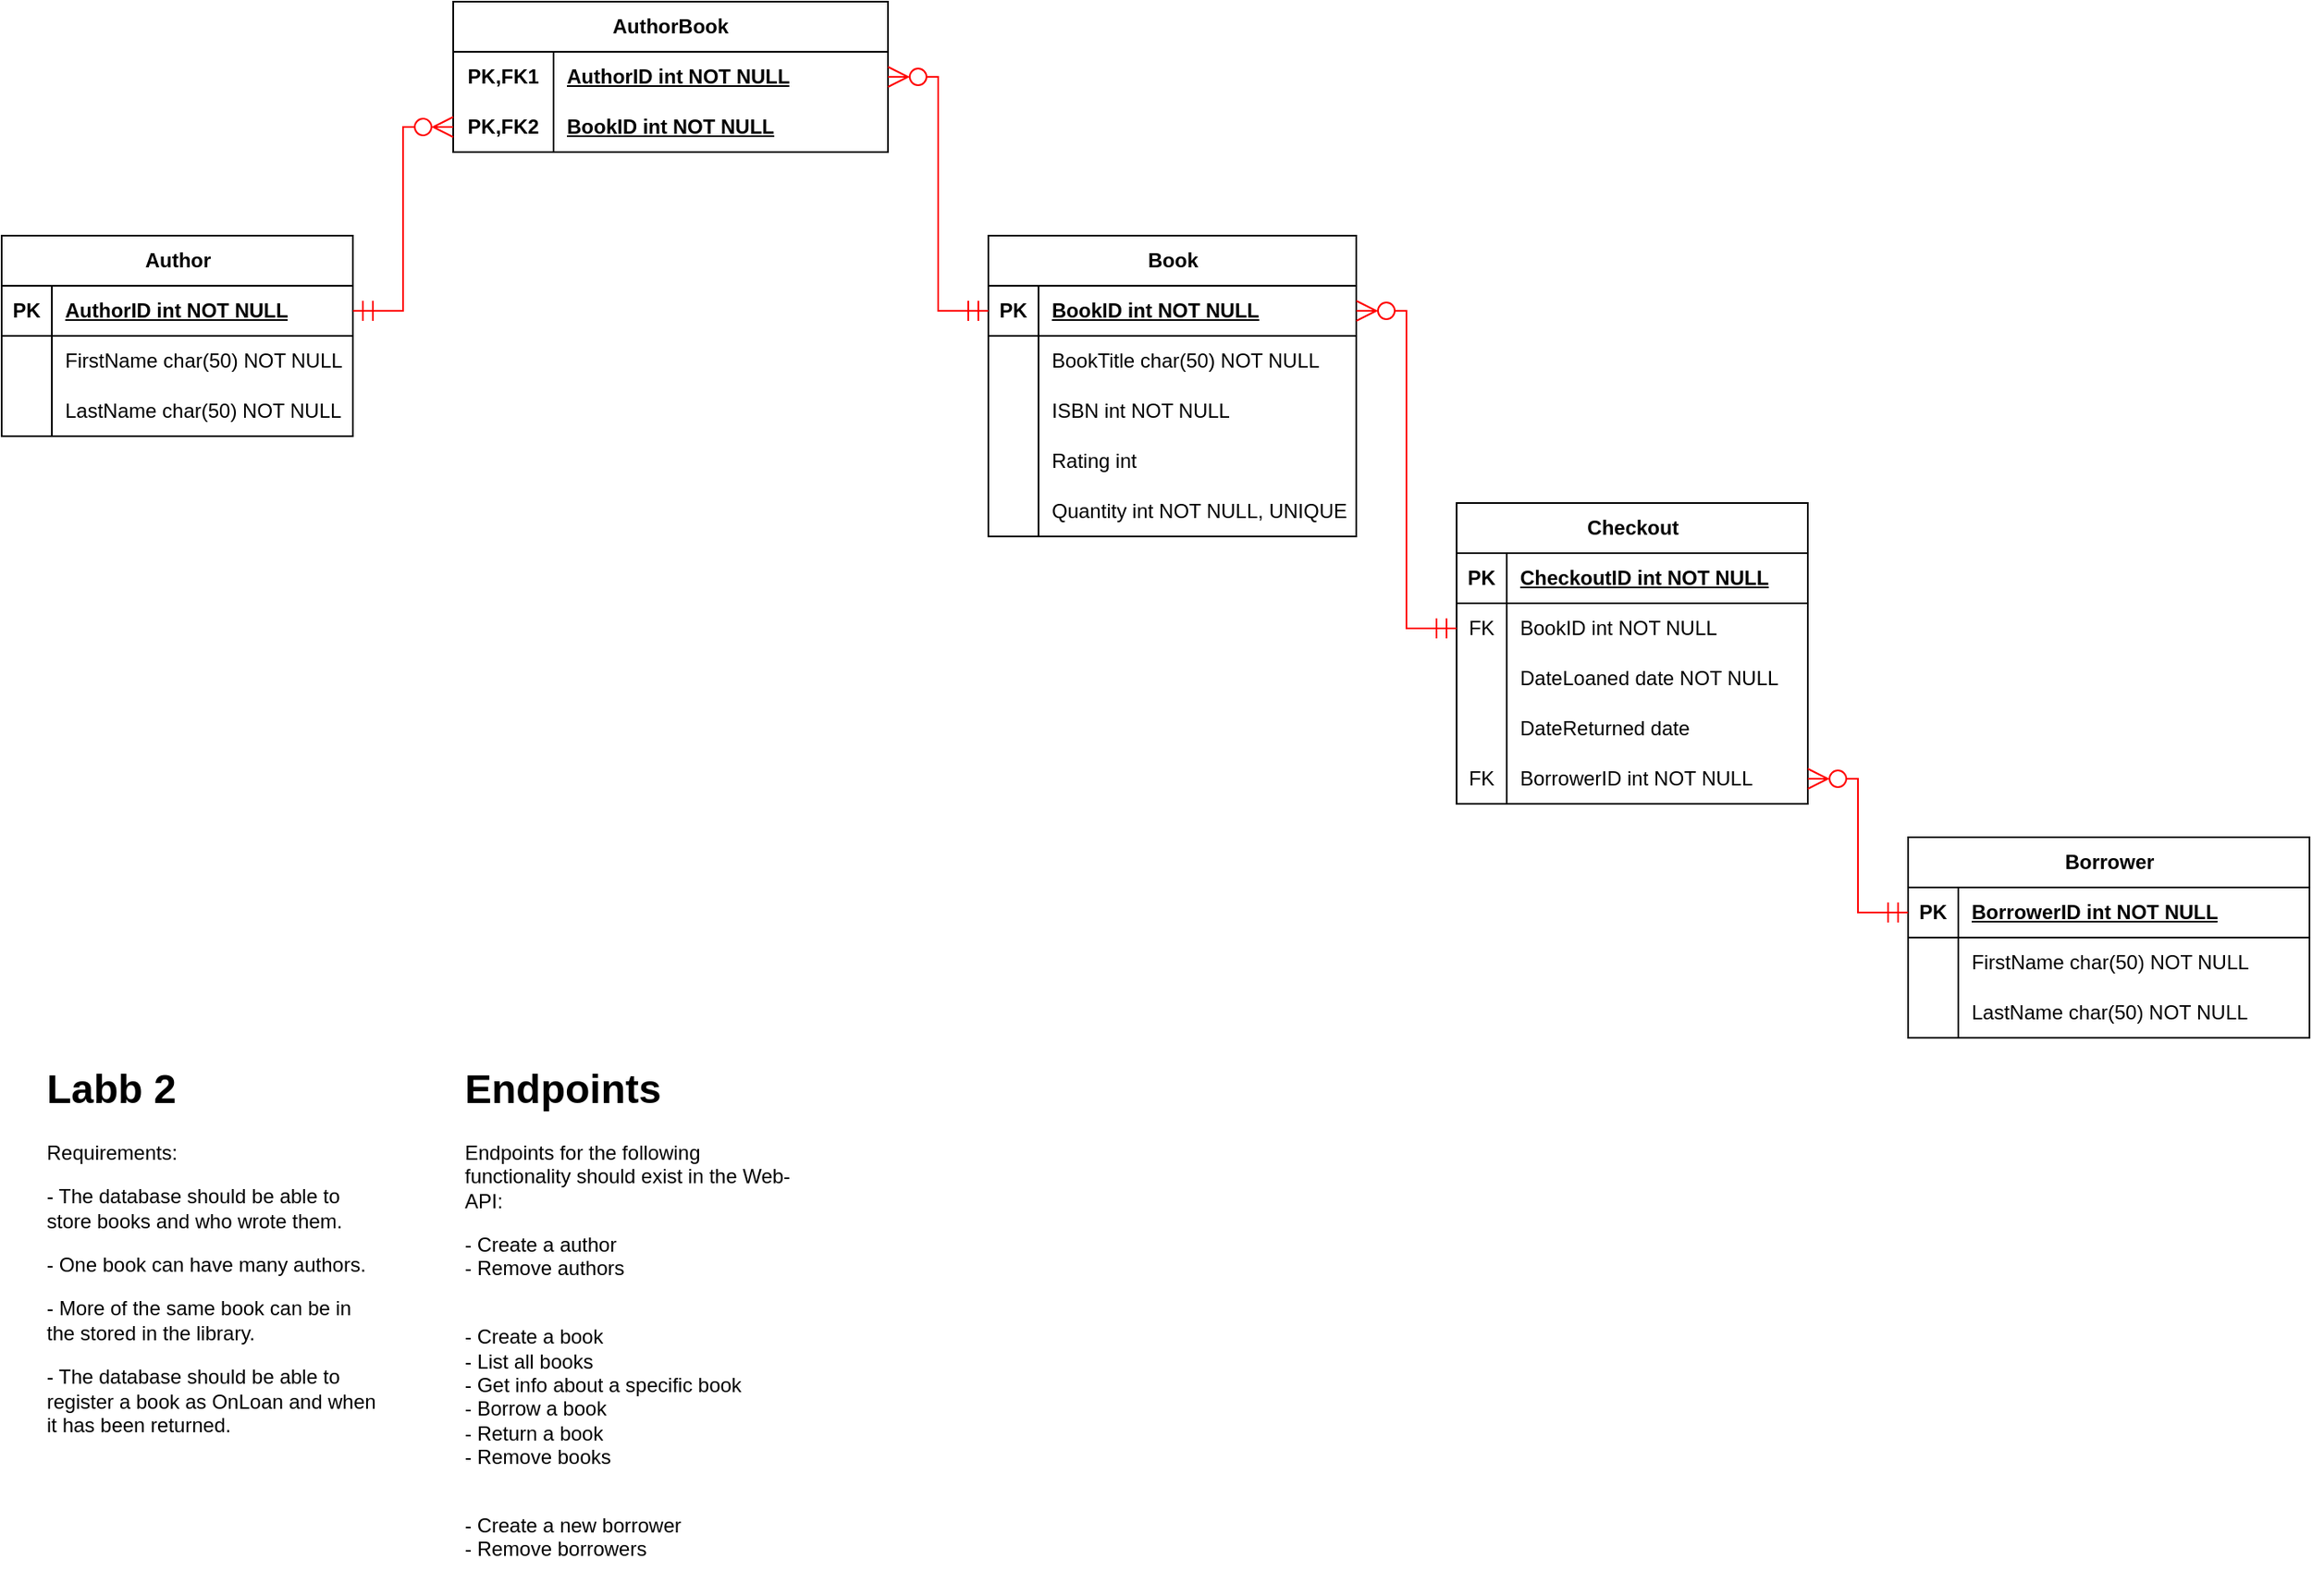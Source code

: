 <mxfile version="26.0.5">
  <diagram id="R2lEEEUBdFMjLlhIrx00" name="Page-1">
    <mxGraphModel dx="829" dy="1539" grid="1" gridSize="10" guides="1" tooltips="1" connect="1" arrows="1" fold="1" page="1" pageScale="1" pageWidth="850" pageHeight="1100" math="0" shadow="0" extFonts="Permanent Marker^https://fonts.googleapis.com/css?family=Permanent+Marker">
      <root>
        <mxCell id="0" />
        <mxCell id="1" parent="0" />
        <mxCell id="jyX-5wP8GBcwN6ynJ2SO-1" value="&lt;h1 style=&quot;margin-top: 0px;&quot;&gt;Labb 2&lt;/h1&gt;&lt;p&gt;Requirements:&lt;/p&gt;&lt;p&gt;- The database should be able to store books and who wrote them.&lt;/p&gt;&lt;p&gt;- One book can have many authors.&lt;/p&gt;&lt;p&gt;- More of the same book can be in the stored in the library.&lt;/p&gt;&lt;p&gt;- The database should be able to register a book as OnLoan and when it has been returned.&lt;/p&gt;" style="text;html=1;whiteSpace=wrap;overflow=hidden;rounded=0;" parent="1" vertex="1">
          <mxGeometry x="235" y="-470" width="200" height="250" as="geometry" />
        </mxCell>
        <mxCell id="jyX-5wP8GBcwN6ynJ2SO-2" value="&lt;h1 style=&quot;margin-top: 0px;&quot;&gt;Endpoints&lt;/h1&gt;&lt;p&gt;Endpoints for the following functionality should exist in the Web-API:&lt;/p&gt;&lt;p&gt;- Create a author&lt;br&gt;- Remove authors&lt;br&gt;&lt;br&gt;&lt;/p&gt;&lt;p&gt;- Create a book&lt;br&gt;- List all books&lt;br&gt;- Get info about a specific book&lt;br&gt;- Borrow a book&lt;br&gt;&lt;span style=&quot;background-color: transparent; color: light-dark(rgb(0, 0, 0), rgb(255, 255, 255));&quot;&gt;- Return a book&lt;br&gt;&lt;/span&gt;&lt;span style=&quot;background-color: transparent; color: light-dark(rgb(0, 0, 0), rgb(255, 255, 255));&quot;&gt;- Remove books&lt;/span&gt;&lt;/p&gt;&lt;p&gt;&lt;br&gt;- Create a new borrower&lt;br&gt;- Remove borrowers&lt;/p&gt;&lt;p&gt;&lt;br&gt;&lt;/p&gt;&lt;p&gt;&lt;br&gt;&lt;/p&gt;&lt;p&gt;&lt;br&gt;&lt;/p&gt;&lt;p&gt;&lt;br&gt;&lt;/p&gt;" style="text;html=1;whiteSpace=wrap;overflow=hidden;rounded=0;" parent="1" vertex="1">
          <mxGeometry x="485" y="-470" width="200" height="320" as="geometry" />
        </mxCell>
        <mxCell id="jyX-5wP8GBcwN6ynJ2SO-28" value="Author" style="shape=table;startSize=30;container=1;collapsible=1;childLayout=tableLayout;fixedRows=1;rowLines=0;fontStyle=1;align=center;resizeLast=1;html=1;" parent="1" vertex="1">
          <mxGeometry x="210" y="-960" width="210" height="120" as="geometry" />
        </mxCell>
        <mxCell id="jyX-5wP8GBcwN6ynJ2SO-29" value="" style="shape=tableRow;horizontal=0;startSize=0;swimlaneHead=0;swimlaneBody=0;fillColor=none;collapsible=0;dropTarget=0;points=[[0,0.5],[1,0.5]];portConstraint=eastwest;top=0;left=0;right=0;bottom=1;" parent="jyX-5wP8GBcwN6ynJ2SO-28" vertex="1">
          <mxGeometry y="30" width="210" height="30" as="geometry" />
        </mxCell>
        <mxCell id="jyX-5wP8GBcwN6ynJ2SO-30" value="PK" style="shape=partialRectangle;connectable=0;fillColor=none;top=0;left=0;bottom=0;right=0;fontStyle=1;overflow=hidden;whiteSpace=wrap;html=1;" parent="jyX-5wP8GBcwN6ynJ2SO-29" vertex="1">
          <mxGeometry width="30" height="30" as="geometry">
            <mxRectangle width="30" height="30" as="alternateBounds" />
          </mxGeometry>
        </mxCell>
        <mxCell id="jyX-5wP8GBcwN6ynJ2SO-31" value="AuthorID int NOT NULL" style="shape=partialRectangle;connectable=0;fillColor=none;top=0;left=0;bottom=0;right=0;align=left;spacingLeft=6;fontStyle=5;overflow=hidden;whiteSpace=wrap;html=1;" parent="jyX-5wP8GBcwN6ynJ2SO-29" vertex="1">
          <mxGeometry x="30" width="180" height="30" as="geometry">
            <mxRectangle width="180" height="30" as="alternateBounds" />
          </mxGeometry>
        </mxCell>
        <mxCell id="jyX-5wP8GBcwN6ynJ2SO-32" value="" style="shape=tableRow;horizontal=0;startSize=0;swimlaneHead=0;swimlaneBody=0;fillColor=none;collapsible=0;dropTarget=0;points=[[0,0.5],[1,0.5]];portConstraint=eastwest;top=0;left=0;right=0;bottom=0;" parent="jyX-5wP8GBcwN6ynJ2SO-28" vertex="1">
          <mxGeometry y="60" width="210" height="30" as="geometry" />
        </mxCell>
        <mxCell id="jyX-5wP8GBcwN6ynJ2SO-33" value="" style="shape=partialRectangle;connectable=0;fillColor=none;top=0;left=0;bottom=0;right=0;editable=1;overflow=hidden;whiteSpace=wrap;html=1;" parent="jyX-5wP8GBcwN6ynJ2SO-32" vertex="1">
          <mxGeometry width="30" height="30" as="geometry">
            <mxRectangle width="30" height="30" as="alternateBounds" />
          </mxGeometry>
        </mxCell>
        <mxCell id="jyX-5wP8GBcwN6ynJ2SO-34" value="FirstName char(50) NOT NULL" style="shape=partialRectangle;connectable=0;fillColor=none;top=0;left=0;bottom=0;right=0;align=left;spacingLeft=6;overflow=hidden;whiteSpace=wrap;html=1;" parent="jyX-5wP8GBcwN6ynJ2SO-32" vertex="1">
          <mxGeometry x="30" width="180" height="30" as="geometry">
            <mxRectangle width="180" height="30" as="alternateBounds" />
          </mxGeometry>
        </mxCell>
        <mxCell id="jyX-5wP8GBcwN6ynJ2SO-178" value="" style="shape=tableRow;horizontal=0;startSize=0;swimlaneHead=0;swimlaneBody=0;fillColor=none;collapsible=0;dropTarget=0;points=[[0,0.5],[1,0.5]];portConstraint=eastwest;top=0;left=0;right=0;bottom=0;" parent="jyX-5wP8GBcwN6ynJ2SO-28" vertex="1">
          <mxGeometry y="90" width="210" height="30" as="geometry" />
        </mxCell>
        <mxCell id="jyX-5wP8GBcwN6ynJ2SO-179" value="" style="shape=partialRectangle;connectable=0;fillColor=none;top=0;left=0;bottom=0;right=0;editable=1;overflow=hidden;whiteSpace=wrap;html=1;" parent="jyX-5wP8GBcwN6ynJ2SO-178" vertex="1">
          <mxGeometry width="30" height="30" as="geometry">
            <mxRectangle width="30" height="30" as="alternateBounds" />
          </mxGeometry>
        </mxCell>
        <mxCell id="jyX-5wP8GBcwN6ynJ2SO-180" value="LastName char(50) NOT NULL" style="shape=partialRectangle;connectable=0;fillColor=none;top=0;left=0;bottom=0;right=0;align=left;spacingLeft=6;overflow=hidden;whiteSpace=wrap;html=1;" parent="jyX-5wP8GBcwN6ynJ2SO-178" vertex="1">
          <mxGeometry x="30" width="180" height="30" as="geometry">
            <mxRectangle width="180" height="30" as="alternateBounds" />
          </mxGeometry>
        </mxCell>
        <mxCell id="jyX-5wP8GBcwN6ynJ2SO-35" value="Book" style="shape=table;startSize=30;container=1;collapsible=1;childLayout=tableLayout;fixedRows=1;rowLines=0;fontStyle=1;align=center;resizeLast=1;html=1;" parent="1" vertex="1">
          <mxGeometry x="800" y="-960" width="220" height="180" as="geometry" />
        </mxCell>
        <mxCell id="jyX-5wP8GBcwN6ynJ2SO-36" value="" style="shape=tableRow;horizontal=0;startSize=0;swimlaneHead=0;swimlaneBody=0;fillColor=none;collapsible=0;dropTarget=0;points=[[0,0.5],[1,0.5]];portConstraint=eastwest;top=0;left=0;right=0;bottom=1;" parent="jyX-5wP8GBcwN6ynJ2SO-35" vertex="1">
          <mxGeometry y="30" width="220" height="30" as="geometry" />
        </mxCell>
        <mxCell id="jyX-5wP8GBcwN6ynJ2SO-37" value="PK" style="shape=partialRectangle;connectable=0;fillColor=none;top=0;left=0;bottom=0;right=0;fontStyle=1;overflow=hidden;whiteSpace=wrap;html=1;" parent="jyX-5wP8GBcwN6ynJ2SO-36" vertex="1">
          <mxGeometry width="30" height="30" as="geometry">
            <mxRectangle width="30" height="30" as="alternateBounds" />
          </mxGeometry>
        </mxCell>
        <mxCell id="jyX-5wP8GBcwN6ynJ2SO-38" value="BookID int NOT NULL" style="shape=partialRectangle;connectable=0;fillColor=none;top=0;left=0;bottom=0;right=0;align=left;spacingLeft=6;fontStyle=5;overflow=hidden;whiteSpace=wrap;html=1;" parent="jyX-5wP8GBcwN6ynJ2SO-36" vertex="1">
          <mxGeometry x="30" width="190" height="30" as="geometry">
            <mxRectangle width="190" height="30" as="alternateBounds" />
          </mxGeometry>
        </mxCell>
        <mxCell id="jyX-5wP8GBcwN6ynJ2SO-42" value="" style="shape=tableRow;horizontal=0;startSize=0;swimlaneHead=0;swimlaneBody=0;fillColor=none;collapsible=0;dropTarget=0;points=[[0,0.5],[1,0.5]];portConstraint=eastwest;top=0;left=0;right=0;bottom=0;" parent="jyX-5wP8GBcwN6ynJ2SO-35" vertex="1">
          <mxGeometry y="60" width="220" height="30" as="geometry" />
        </mxCell>
        <mxCell id="jyX-5wP8GBcwN6ynJ2SO-43" value="" style="shape=partialRectangle;connectable=0;fillColor=none;top=0;left=0;bottom=0;right=0;editable=1;overflow=hidden;whiteSpace=wrap;html=1;" parent="jyX-5wP8GBcwN6ynJ2SO-42" vertex="1">
          <mxGeometry width="30" height="30" as="geometry">
            <mxRectangle width="30" height="30" as="alternateBounds" />
          </mxGeometry>
        </mxCell>
        <mxCell id="jyX-5wP8GBcwN6ynJ2SO-44" value="BookTitle char(50) NOT NULL" style="shape=partialRectangle;connectable=0;fillColor=none;top=0;left=0;bottom=0;right=0;align=left;spacingLeft=6;overflow=hidden;whiteSpace=wrap;html=1;" parent="jyX-5wP8GBcwN6ynJ2SO-42" vertex="1">
          <mxGeometry x="30" width="190" height="30" as="geometry">
            <mxRectangle width="190" height="30" as="alternateBounds" />
          </mxGeometry>
        </mxCell>
        <mxCell id="jyX-5wP8GBcwN6ynJ2SO-45" value="" style="shape=tableRow;horizontal=0;startSize=0;swimlaneHead=0;swimlaneBody=0;fillColor=none;collapsible=0;dropTarget=0;points=[[0,0.5],[1,0.5]];portConstraint=eastwest;top=0;left=0;right=0;bottom=0;" parent="jyX-5wP8GBcwN6ynJ2SO-35" vertex="1">
          <mxGeometry y="90" width="220" height="30" as="geometry" />
        </mxCell>
        <mxCell id="jyX-5wP8GBcwN6ynJ2SO-46" value="" style="shape=partialRectangle;connectable=0;fillColor=none;top=0;left=0;bottom=0;right=0;editable=1;overflow=hidden;whiteSpace=wrap;html=1;" parent="jyX-5wP8GBcwN6ynJ2SO-45" vertex="1">
          <mxGeometry width="30" height="30" as="geometry">
            <mxRectangle width="30" height="30" as="alternateBounds" />
          </mxGeometry>
        </mxCell>
        <mxCell id="jyX-5wP8GBcwN6ynJ2SO-47" value="ISBN int NOT NULL" style="shape=partialRectangle;connectable=0;fillColor=none;top=0;left=0;bottom=0;right=0;align=left;spacingLeft=6;overflow=hidden;whiteSpace=wrap;html=1;" parent="jyX-5wP8GBcwN6ynJ2SO-45" vertex="1">
          <mxGeometry x="30" width="190" height="30" as="geometry">
            <mxRectangle width="190" height="30" as="alternateBounds" />
          </mxGeometry>
        </mxCell>
        <mxCell id="jyX-5wP8GBcwN6ynJ2SO-48" value="" style="shape=tableRow;horizontal=0;startSize=0;swimlaneHead=0;swimlaneBody=0;fillColor=none;collapsible=0;dropTarget=0;points=[[0,0.5],[1,0.5]];portConstraint=eastwest;top=0;left=0;right=0;bottom=0;" parent="jyX-5wP8GBcwN6ynJ2SO-35" vertex="1">
          <mxGeometry y="120" width="220" height="30" as="geometry" />
        </mxCell>
        <mxCell id="jyX-5wP8GBcwN6ynJ2SO-49" value="" style="shape=partialRectangle;connectable=0;fillColor=none;top=0;left=0;bottom=0;right=0;editable=1;overflow=hidden;whiteSpace=wrap;html=1;" parent="jyX-5wP8GBcwN6ynJ2SO-48" vertex="1">
          <mxGeometry width="30" height="30" as="geometry">
            <mxRectangle width="30" height="30" as="alternateBounds" />
          </mxGeometry>
        </mxCell>
        <mxCell id="jyX-5wP8GBcwN6ynJ2SO-50" value="Rating int&amp;nbsp;" style="shape=partialRectangle;connectable=0;fillColor=none;top=0;left=0;bottom=0;right=0;align=left;spacingLeft=6;overflow=hidden;whiteSpace=wrap;html=1;" parent="jyX-5wP8GBcwN6ynJ2SO-48" vertex="1">
          <mxGeometry x="30" width="190" height="30" as="geometry">
            <mxRectangle width="190" height="30" as="alternateBounds" />
          </mxGeometry>
        </mxCell>
        <mxCell id="jyX-5wP8GBcwN6ynJ2SO-54" value="" style="shape=tableRow;horizontal=0;startSize=0;swimlaneHead=0;swimlaneBody=0;fillColor=none;collapsible=0;dropTarget=0;points=[[0,0.5],[1,0.5]];portConstraint=eastwest;top=0;left=0;right=0;bottom=0;" parent="jyX-5wP8GBcwN6ynJ2SO-35" vertex="1">
          <mxGeometry y="150" width="220" height="30" as="geometry" />
        </mxCell>
        <mxCell id="jyX-5wP8GBcwN6ynJ2SO-55" value="" style="shape=partialRectangle;connectable=0;fillColor=none;top=0;left=0;bottom=0;right=0;editable=1;overflow=hidden;whiteSpace=wrap;html=1;" parent="jyX-5wP8GBcwN6ynJ2SO-54" vertex="1">
          <mxGeometry width="30" height="30" as="geometry">
            <mxRectangle width="30" height="30" as="alternateBounds" />
          </mxGeometry>
        </mxCell>
        <mxCell id="jyX-5wP8GBcwN6ynJ2SO-56" value="Quantity int NOT NULL, UNIQUE" style="shape=partialRectangle;connectable=0;fillColor=none;top=0;left=0;bottom=0;right=0;align=left;spacingLeft=6;overflow=hidden;whiteSpace=wrap;html=1;" parent="jyX-5wP8GBcwN6ynJ2SO-54" vertex="1">
          <mxGeometry x="30" width="190" height="30" as="geometry">
            <mxRectangle width="190" height="30" as="alternateBounds" />
          </mxGeometry>
        </mxCell>
        <mxCell id="jyX-5wP8GBcwN6ynJ2SO-57" value="Borrower" style="shape=table;startSize=30;container=1;collapsible=1;childLayout=tableLayout;fixedRows=1;rowLines=0;fontStyle=1;align=center;resizeLast=1;html=1;" parent="1" vertex="1">
          <mxGeometry x="1350" y="-600" width="240" height="120" as="geometry" />
        </mxCell>
        <mxCell id="jyX-5wP8GBcwN6ynJ2SO-58" value="" style="shape=tableRow;horizontal=0;startSize=0;swimlaneHead=0;swimlaneBody=0;fillColor=none;collapsible=0;dropTarget=0;points=[[0,0.5],[1,0.5]];portConstraint=eastwest;top=0;left=0;right=0;bottom=1;" parent="jyX-5wP8GBcwN6ynJ2SO-57" vertex="1">
          <mxGeometry y="30" width="240" height="30" as="geometry" />
        </mxCell>
        <mxCell id="jyX-5wP8GBcwN6ynJ2SO-59" value="PK" style="shape=partialRectangle;connectable=0;fillColor=none;top=0;left=0;bottom=0;right=0;fontStyle=1;overflow=hidden;whiteSpace=wrap;html=1;" parent="jyX-5wP8GBcwN6ynJ2SO-58" vertex="1">
          <mxGeometry width="30" height="30" as="geometry">
            <mxRectangle width="30" height="30" as="alternateBounds" />
          </mxGeometry>
        </mxCell>
        <mxCell id="jyX-5wP8GBcwN6ynJ2SO-60" value="BorrowerID int NOT NULL" style="shape=partialRectangle;connectable=0;fillColor=none;top=0;left=0;bottom=0;right=0;align=left;spacingLeft=6;fontStyle=5;overflow=hidden;whiteSpace=wrap;html=1;" parent="jyX-5wP8GBcwN6ynJ2SO-58" vertex="1">
          <mxGeometry x="30" width="210" height="30" as="geometry">
            <mxRectangle width="210" height="30" as="alternateBounds" />
          </mxGeometry>
        </mxCell>
        <mxCell id="jyX-5wP8GBcwN6ynJ2SO-61" value="" style="shape=tableRow;horizontal=0;startSize=0;swimlaneHead=0;swimlaneBody=0;fillColor=none;collapsible=0;dropTarget=0;points=[[0,0.5],[1,0.5]];portConstraint=eastwest;top=0;left=0;right=0;bottom=0;" parent="jyX-5wP8GBcwN6ynJ2SO-57" vertex="1">
          <mxGeometry y="60" width="240" height="30" as="geometry" />
        </mxCell>
        <mxCell id="jyX-5wP8GBcwN6ynJ2SO-62" value="" style="shape=partialRectangle;connectable=0;fillColor=none;top=0;left=0;bottom=0;right=0;editable=1;overflow=hidden;whiteSpace=wrap;html=1;" parent="jyX-5wP8GBcwN6ynJ2SO-61" vertex="1">
          <mxGeometry width="30" height="30" as="geometry">
            <mxRectangle width="30" height="30" as="alternateBounds" />
          </mxGeometry>
        </mxCell>
        <mxCell id="jyX-5wP8GBcwN6ynJ2SO-63" value="FirstName char(50) NOT NULL" style="shape=partialRectangle;connectable=0;fillColor=none;top=0;left=0;bottom=0;right=0;align=left;spacingLeft=6;overflow=hidden;whiteSpace=wrap;html=1;" parent="jyX-5wP8GBcwN6ynJ2SO-61" vertex="1">
          <mxGeometry x="30" width="210" height="30" as="geometry">
            <mxRectangle width="210" height="30" as="alternateBounds" />
          </mxGeometry>
        </mxCell>
        <mxCell id="jyX-5wP8GBcwN6ynJ2SO-64" value="" style="shape=tableRow;horizontal=0;startSize=0;swimlaneHead=0;swimlaneBody=0;fillColor=none;collapsible=0;dropTarget=0;points=[[0,0.5],[1,0.5]];portConstraint=eastwest;top=0;left=0;right=0;bottom=0;" parent="jyX-5wP8GBcwN6ynJ2SO-57" vertex="1">
          <mxGeometry y="90" width="240" height="30" as="geometry" />
        </mxCell>
        <mxCell id="jyX-5wP8GBcwN6ynJ2SO-65" value="" style="shape=partialRectangle;connectable=0;fillColor=none;top=0;left=0;bottom=0;right=0;editable=1;overflow=hidden;whiteSpace=wrap;html=1;" parent="jyX-5wP8GBcwN6ynJ2SO-64" vertex="1">
          <mxGeometry width="30" height="30" as="geometry">
            <mxRectangle width="30" height="30" as="alternateBounds" />
          </mxGeometry>
        </mxCell>
        <mxCell id="jyX-5wP8GBcwN6ynJ2SO-66" value="LastName char(50) NOT NULL" style="shape=partialRectangle;connectable=0;fillColor=none;top=0;left=0;bottom=0;right=0;align=left;spacingLeft=6;overflow=hidden;whiteSpace=wrap;html=1;" parent="jyX-5wP8GBcwN6ynJ2SO-64" vertex="1">
          <mxGeometry x="30" width="210" height="30" as="geometry">
            <mxRectangle width="210" height="30" as="alternateBounds" />
          </mxGeometry>
        </mxCell>
        <mxCell id="jyX-5wP8GBcwN6ynJ2SO-73" value="AuthorBook" style="shape=table;startSize=30;container=1;collapsible=1;childLayout=tableLayout;fixedRows=1;rowLines=0;fontStyle=1;align=center;resizeLast=1;html=1;whiteSpace=wrap;" parent="1" vertex="1">
          <mxGeometry x="480" y="-1100" width="260" height="90" as="geometry" />
        </mxCell>
        <mxCell id="jyX-5wP8GBcwN6ynJ2SO-74" value="" style="shape=tableRow;horizontal=0;startSize=0;swimlaneHead=0;swimlaneBody=0;fillColor=none;collapsible=0;dropTarget=0;points=[[0,0.5],[1,0.5]];portConstraint=eastwest;top=0;left=0;right=0;bottom=0;html=1;" parent="jyX-5wP8GBcwN6ynJ2SO-73" vertex="1">
          <mxGeometry y="30" width="260" height="30" as="geometry" />
        </mxCell>
        <mxCell id="jyX-5wP8GBcwN6ynJ2SO-75" value="PK,FK1" style="shape=partialRectangle;connectable=0;fillColor=none;top=0;left=0;bottom=0;right=0;fontStyle=1;overflow=hidden;html=1;whiteSpace=wrap;" parent="jyX-5wP8GBcwN6ynJ2SO-74" vertex="1">
          <mxGeometry width="60" height="30" as="geometry">
            <mxRectangle width="60" height="30" as="alternateBounds" />
          </mxGeometry>
        </mxCell>
        <mxCell id="jyX-5wP8GBcwN6ynJ2SO-76" value="AuthorID int NOT NULL" style="shape=partialRectangle;connectable=0;fillColor=none;top=0;left=0;bottom=0;right=0;align=left;spacingLeft=6;fontStyle=5;overflow=hidden;html=1;whiteSpace=wrap;" parent="jyX-5wP8GBcwN6ynJ2SO-74" vertex="1">
          <mxGeometry x="60" width="200" height="30" as="geometry">
            <mxRectangle width="200" height="30" as="alternateBounds" />
          </mxGeometry>
        </mxCell>
        <mxCell id="jyX-5wP8GBcwN6ynJ2SO-77" value="" style="shape=tableRow;horizontal=0;startSize=0;swimlaneHead=0;swimlaneBody=0;fillColor=none;collapsible=0;dropTarget=0;points=[[0,0.5],[1,0.5]];portConstraint=eastwest;top=0;left=0;right=0;bottom=1;html=1;" parent="jyX-5wP8GBcwN6ynJ2SO-73" vertex="1">
          <mxGeometry y="60" width="260" height="30" as="geometry" />
        </mxCell>
        <mxCell id="jyX-5wP8GBcwN6ynJ2SO-78" value="PK,FK2" style="shape=partialRectangle;connectable=0;fillColor=none;top=0;left=0;bottom=0;right=0;fontStyle=1;overflow=hidden;html=1;whiteSpace=wrap;" parent="jyX-5wP8GBcwN6ynJ2SO-77" vertex="1">
          <mxGeometry width="60" height="30" as="geometry">
            <mxRectangle width="60" height="30" as="alternateBounds" />
          </mxGeometry>
        </mxCell>
        <mxCell id="jyX-5wP8GBcwN6ynJ2SO-79" value="BookID int NOT NULL" style="shape=partialRectangle;connectable=0;fillColor=none;top=0;left=0;bottom=0;right=0;align=left;spacingLeft=6;fontStyle=5;overflow=hidden;html=1;whiteSpace=wrap;" parent="jyX-5wP8GBcwN6ynJ2SO-77" vertex="1">
          <mxGeometry x="60" width="200" height="30" as="geometry">
            <mxRectangle width="200" height="30" as="alternateBounds" />
          </mxGeometry>
        </mxCell>
        <mxCell id="jyX-5wP8GBcwN6ynJ2SO-80" value="" style="edgeStyle=entityRelationEdgeStyle;fontSize=12;html=1;endArrow=ERzeroToMany;rounded=0;entryX=1;entryY=0.5;entryDx=0;entryDy=0;exitX=0;exitY=0.5;exitDx=0;exitDy=0;startArrow=ERmandOne;startFill=0;endSize=10;startSize=10;strokeColor=light-dark(#ff0000, #ededed);endFill=0;" parent="1" source="jyX-5wP8GBcwN6ynJ2SO-36" target="jyX-5wP8GBcwN6ynJ2SO-74" edge="1">
          <mxGeometry width="100" height="100" relative="1" as="geometry">
            <mxPoint x="955" y="-880" as="sourcePoint" />
            <mxPoint x="895" y="-1060" as="targetPoint" />
          </mxGeometry>
        </mxCell>
        <mxCell id="jyX-5wP8GBcwN6ynJ2SO-81" value="" style="edgeStyle=entityRelationEdgeStyle;fontSize=12;html=1;endArrow=ERmandOne;rounded=0;entryX=1;entryY=0.5;entryDx=0;entryDy=0;exitX=0;exitY=0.5;exitDx=0;exitDy=0;startArrow=ERzeroToMany;startFill=0;endFill=0;endSize=10;startSize=10;strokeColor=light-dark(#ff0000, #ededed);" parent="1" source="jyX-5wP8GBcwN6ynJ2SO-77" target="jyX-5wP8GBcwN6ynJ2SO-29" edge="1">
          <mxGeometry width="100" height="100" relative="1" as="geometry">
            <mxPoint x="495" y="-910" as="sourcePoint" />
            <mxPoint x="435" y="-1120" as="targetPoint" />
          </mxGeometry>
        </mxCell>
        <mxCell id="jyX-5wP8GBcwN6ynJ2SO-113" value="Checkout" style="shape=table;startSize=30;container=1;collapsible=1;childLayout=tableLayout;fixedRows=1;rowLines=0;fontStyle=1;align=center;resizeLast=1;html=1;" parent="1" vertex="1">
          <mxGeometry x="1080" y="-800" width="210" height="180" as="geometry" />
        </mxCell>
        <mxCell id="jyX-5wP8GBcwN6ynJ2SO-114" value="" style="shape=tableRow;horizontal=0;startSize=0;swimlaneHead=0;swimlaneBody=0;fillColor=none;collapsible=0;dropTarget=0;points=[[0,0.5],[1,0.5]];portConstraint=eastwest;top=0;left=0;right=0;bottom=1;" parent="jyX-5wP8GBcwN6ynJ2SO-113" vertex="1">
          <mxGeometry y="30" width="210" height="30" as="geometry" />
        </mxCell>
        <mxCell id="jyX-5wP8GBcwN6ynJ2SO-115" value="PK" style="shape=partialRectangle;connectable=0;fillColor=none;top=0;left=0;bottom=0;right=0;fontStyle=1;overflow=hidden;whiteSpace=wrap;html=1;" parent="jyX-5wP8GBcwN6ynJ2SO-114" vertex="1">
          <mxGeometry width="30" height="30" as="geometry">
            <mxRectangle width="30" height="30" as="alternateBounds" />
          </mxGeometry>
        </mxCell>
        <mxCell id="jyX-5wP8GBcwN6ynJ2SO-116" value="CheckoutID int NOT NULL" style="shape=partialRectangle;connectable=0;fillColor=none;top=0;left=0;bottom=0;right=0;align=left;spacingLeft=6;fontStyle=5;overflow=hidden;whiteSpace=wrap;html=1;" parent="jyX-5wP8GBcwN6ynJ2SO-114" vertex="1">
          <mxGeometry x="30" width="180" height="30" as="geometry">
            <mxRectangle width="180" height="30" as="alternateBounds" />
          </mxGeometry>
        </mxCell>
        <mxCell id="jyX-5wP8GBcwN6ynJ2SO-117" value="" style="shape=tableRow;horizontal=0;startSize=0;swimlaneHead=0;swimlaneBody=0;fillColor=none;collapsible=0;dropTarget=0;points=[[0,0.5],[1,0.5]];portConstraint=eastwest;top=0;left=0;right=0;bottom=0;" parent="jyX-5wP8GBcwN6ynJ2SO-113" vertex="1">
          <mxGeometry y="60" width="210" height="30" as="geometry" />
        </mxCell>
        <mxCell id="jyX-5wP8GBcwN6ynJ2SO-118" value="&lt;span style=&quot;text-wrap-mode: nowrap;&quot;&gt;FK&lt;/span&gt;" style="shape=partialRectangle;connectable=0;fillColor=none;top=0;left=0;bottom=0;right=0;editable=1;overflow=hidden;whiteSpace=wrap;html=1;" parent="jyX-5wP8GBcwN6ynJ2SO-117" vertex="1">
          <mxGeometry width="30" height="30" as="geometry">
            <mxRectangle width="30" height="30" as="alternateBounds" />
          </mxGeometry>
        </mxCell>
        <mxCell id="jyX-5wP8GBcwN6ynJ2SO-119" value="&lt;span style=&quot;&quot;&gt;BookID int NOT NULL&lt;/span&gt;" style="shape=partialRectangle;connectable=0;fillColor=none;top=0;left=0;bottom=0;right=0;align=left;spacingLeft=6;overflow=hidden;whiteSpace=wrap;html=1;fontStyle=0" parent="jyX-5wP8GBcwN6ynJ2SO-117" vertex="1">
          <mxGeometry x="30" width="180" height="30" as="geometry">
            <mxRectangle width="180" height="30" as="alternateBounds" />
          </mxGeometry>
        </mxCell>
        <mxCell id="jyX-5wP8GBcwN6ynJ2SO-120" value="" style="shape=tableRow;horizontal=0;startSize=0;swimlaneHead=0;swimlaneBody=0;fillColor=none;collapsible=0;dropTarget=0;points=[[0,0.5],[1,0.5]];portConstraint=eastwest;top=0;left=0;right=0;bottom=0;" parent="jyX-5wP8GBcwN6ynJ2SO-113" vertex="1">
          <mxGeometry y="90" width="210" height="30" as="geometry" />
        </mxCell>
        <mxCell id="jyX-5wP8GBcwN6ynJ2SO-121" value="" style="shape=partialRectangle;connectable=0;fillColor=none;top=0;left=0;bottom=0;right=0;editable=1;overflow=hidden;whiteSpace=wrap;html=1;" parent="jyX-5wP8GBcwN6ynJ2SO-120" vertex="1">
          <mxGeometry width="30" height="30" as="geometry">
            <mxRectangle width="30" height="30" as="alternateBounds" />
          </mxGeometry>
        </mxCell>
        <mxCell id="jyX-5wP8GBcwN6ynJ2SO-122" value="DateLoaned date NOT NULL" style="shape=partialRectangle;connectable=0;fillColor=none;top=0;left=0;bottom=0;right=0;align=left;spacingLeft=6;overflow=hidden;whiteSpace=wrap;html=1;" parent="jyX-5wP8GBcwN6ynJ2SO-120" vertex="1">
          <mxGeometry x="30" width="180" height="30" as="geometry">
            <mxRectangle width="180" height="30" as="alternateBounds" />
          </mxGeometry>
        </mxCell>
        <mxCell id="jyX-5wP8GBcwN6ynJ2SO-123" value="" style="shape=tableRow;horizontal=0;startSize=0;swimlaneHead=0;swimlaneBody=0;fillColor=none;collapsible=0;dropTarget=0;points=[[0,0.5],[1,0.5]];portConstraint=eastwest;top=0;left=0;right=0;bottom=0;" parent="jyX-5wP8GBcwN6ynJ2SO-113" vertex="1">
          <mxGeometry y="120" width="210" height="30" as="geometry" />
        </mxCell>
        <mxCell id="jyX-5wP8GBcwN6ynJ2SO-124" value="" style="shape=partialRectangle;connectable=0;fillColor=none;top=0;left=0;bottom=0;right=0;editable=1;overflow=hidden;whiteSpace=wrap;html=1;" parent="jyX-5wP8GBcwN6ynJ2SO-123" vertex="1">
          <mxGeometry width="30" height="30" as="geometry">
            <mxRectangle width="30" height="30" as="alternateBounds" />
          </mxGeometry>
        </mxCell>
        <mxCell id="jyX-5wP8GBcwN6ynJ2SO-125" value="DateReturned date&amp;nbsp;" style="shape=partialRectangle;connectable=0;fillColor=none;top=0;left=0;bottom=0;right=0;align=left;spacingLeft=6;overflow=hidden;whiteSpace=wrap;html=1;" parent="jyX-5wP8GBcwN6ynJ2SO-123" vertex="1">
          <mxGeometry x="30" width="180" height="30" as="geometry">
            <mxRectangle width="180" height="30" as="alternateBounds" />
          </mxGeometry>
        </mxCell>
        <mxCell id="jyX-5wP8GBcwN6ynJ2SO-129" value="" style="shape=tableRow;horizontal=0;startSize=0;swimlaneHead=0;swimlaneBody=0;fillColor=none;collapsible=0;dropTarget=0;points=[[0,0.5],[1,0.5]];portConstraint=eastwest;top=0;left=0;right=0;bottom=0;" parent="jyX-5wP8GBcwN6ynJ2SO-113" vertex="1">
          <mxGeometry y="150" width="210" height="30" as="geometry" />
        </mxCell>
        <mxCell id="jyX-5wP8GBcwN6ynJ2SO-130" value="&lt;span style=&quot;text-wrap-mode: nowrap;&quot;&gt;FK&lt;/span&gt;" style="shape=partialRectangle;connectable=0;fillColor=none;top=0;left=0;bottom=0;right=0;editable=1;overflow=hidden;whiteSpace=wrap;html=1;" parent="jyX-5wP8GBcwN6ynJ2SO-129" vertex="1">
          <mxGeometry width="30" height="30" as="geometry">
            <mxRectangle width="30" height="30" as="alternateBounds" />
          </mxGeometry>
        </mxCell>
        <mxCell id="jyX-5wP8GBcwN6ynJ2SO-131" value="BorrowerID int NOT NULL" style="shape=partialRectangle;connectable=0;fillColor=none;top=0;left=0;bottom=0;right=0;align=left;spacingLeft=6;overflow=hidden;whiteSpace=wrap;html=1;" parent="jyX-5wP8GBcwN6ynJ2SO-129" vertex="1">
          <mxGeometry x="30" width="180" height="30" as="geometry">
            <mxRectangle width="180" height="30" as="alternateBounds" />
          </mxGeometry>
        </mxCell>
        <mxCell id="jyX-5wP8GBcwN6ynJ2SO-132" value="" style="edgeStyle=entityRelationEdgeStyle;fontSize=12;html=1;endArrow=ERmandOne;rounded=0;entryX=0;entryY=0.5;entryDx=0;entryDy=0;exitX=1;exitY=0.5;exitDx=0;exitDy=0;startArrow=ERzeroToMany;startFill=0;endFill=0;endSize=10;startSize=10;strokeColor=light-dark(#ff0000, #ededed);" parent="1" source="jyX-5wP8GBcwN6ynJ2SO-129" target="jyX-5wP8GBcwN6ynJ2SO-58" edge="1">
          <mxGeometry width="100" height="100" relative="1" as="geometry">
            <mxPoint x="625" y="-840" as="sourcePoint" />
            <mxPoint x="520" y="-600" as="targetPoint" />
          </mxGeometry>
        </mxCell>
        <mxCell id="jyX-5wP8GBcwN6ynJ2SO-177" value="" style="edgeStyle=entityRelationEdgeStyle;fontSize=12;html=1;endArrow=ERzeroToMany;rounded=0;entryX=1;entryY=0.5;entryDx=0;entryDy=0;exitX=0;exitY=0.5;exitDx=0;exitDy=0;startArrow=ERmandOne;startFill=0;endSize=10;startSize=10;strokeColor=light-dark(#ff0000, #ededed);endFill=0;" parent="1" source="jyX-5wP8GBcwN6ynJ2SO-117" target="jyX-5wP8GBcwN6ynJ2SO-36" edge="1">
          <mxGeometry width="100" height="100" relative="1" as="geometry">
            <mxPoint x="1185" y="-890" as="sourcePoint" />
            <mxPoint x="1125" y="-890" as="targetPoint" />
            <Array as="points">
              <mxPoint x="1015" y="-1020" />
            </Array>
          </mxGeometry>
        </mxCell>
      </root>
    </mxGraphModel>
  </diagram>
</mxfile>
